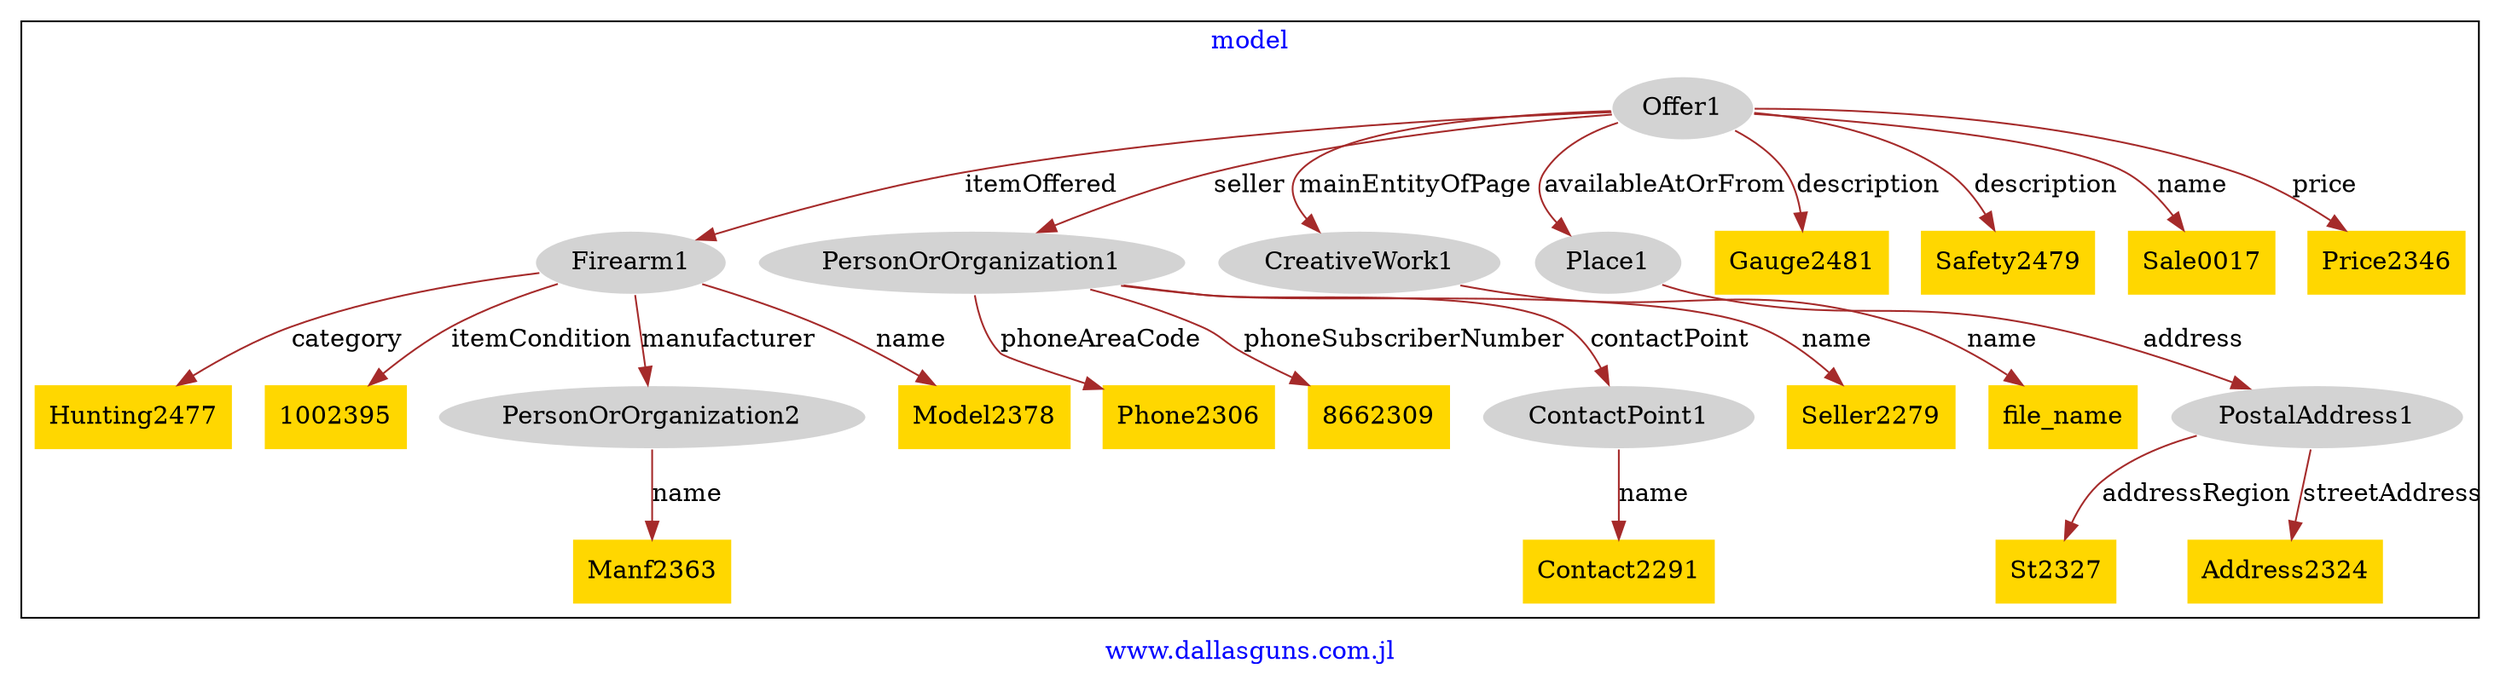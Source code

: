 digraph n0 {
fontcolor="blue"
remincross="true"
label="www.dallasguns.com.jl"
subgraph cluster {
label="model"
n2[style="filled",color="white",fillcolor="lightgray",label="Firearm1"];
n3[shape="plaintext",style="filled",fillcolor="gold",label="Hunting2477"];
n4[shape="plaintext",style="filled",fillcolor="gold",label="1002395"];
n5[style="filled",color="white",fillcolor="lightgray",label="PersonOrOrganization2"];
n6[shape="plaintext",style="filled",fillcolor="gold",label="Model2378"];
n7[style="filled",color="white",fillcolor="lightgray",label="PersonOrOrganization1"];
n8[shape="plaintext",style="filled",fillcolor="gold",label="Phone2306"];
n9[shape="plaintext",style="filled",fillcolor="gold",label="8662309"];
n10[style="filled",color="white",fillcolor="lightgray",label="ContactPoint1"];
n11[shape="plaintext",style="filled",fillcolor="gold",label="Seller2279"];
n12[shape="plaintext",style="filled",fillcolor="gold",label="Manf2363"];
n13[shape="plaintext",style="filled",fillcolor="gold",label="Contact2291"];
n14[style="filled",color="white",fillcolor="lightgray",label="CreativeWork1"];
n15[shape="plaintext",style="filled",fillcolor="gold",label="file_name"];
n16[style="filled",color="white",fillcolor="lightgray",label="Offer1"];
n17[style="filled",color="white",fillcolor="lightgray",label="Place1"];
n18[shape="plaintext",style="filled",fillcolor="gold",label="Gauge2481"];
n19[shape="plaintext",style="filled",fillcolor="gold",label="Safety2479"];
n20[shape="plaintext",style="filled",fillcolor="gold",label="Sale0017"];
n21[shape="plaintext",style="filled",fillcolor="gold",label="Price2346"];
n22[style="filled",color="white",fillcolor="lightgray",label="PostalAddress1"];
n23[shape="plaintext",style="filled",fillcolor="gold",label="St2327"];
n24[shape="plaintext",style="filled",fillcolor="gold",label="Address2324"];
}
n2 -> n3[color="brown",fontcolor="black",label="category"]
n2 -> n4[color="brown",fontcolor="black",label="itemCondition"]
n2 -> n5[color="brown",fontcolor="black",label="manufacturer"]
n2 -> n6[color="brown",fontcolor="black",label="name"]
n7 -> n8[color="brown",fontcolor="black",label="phoneAreaCode"]
n7 -> n9[color="brown",fontcolor="black",label="phoneSubscriberNumber"]
n7 -> n10[color="brown",fontcolor="black",label="contactPoint"]
n7 -> n11[color="brown",fontcolor="black",label="name"]
n5 -> n12[color="brown",fontcolor="black",label="name"]
n10 -> n13[color="brown",fontcolor="black",label="name"]
n14 -> n15[color="brown",fontcolor="black",label="name"]
n16 -> n17[color="brown",fontcolor="black",label="availableAtOrFrom"]
n16 -> n18[color="brown",fontcolor="black",label="description"]
n16 -> n19[color="brown",fontcolor="black",label="description"]
n16 -> n2[color="brown",fontcolor="black",label="itemOffered"]
n16 -> n14[color="brown",fontcolor="black",label="mainEntityOfPage"]
n16 -> n20[color="brown",fontcolor="black",label="name"]
n16 -> n21[color="brown",fontcolor="black",label="price"]
n16 -> n7[color="brown",fontcolor="black",label="seller"]
n17 -> n22[color="brown",fontcolor="black",label="address"]
n22 -> n23[color="brown",fontcolor="black",label="addressRegion"]
n22 -> n24[color="brown",fontcolor="black",label="streetAddress"]
}
